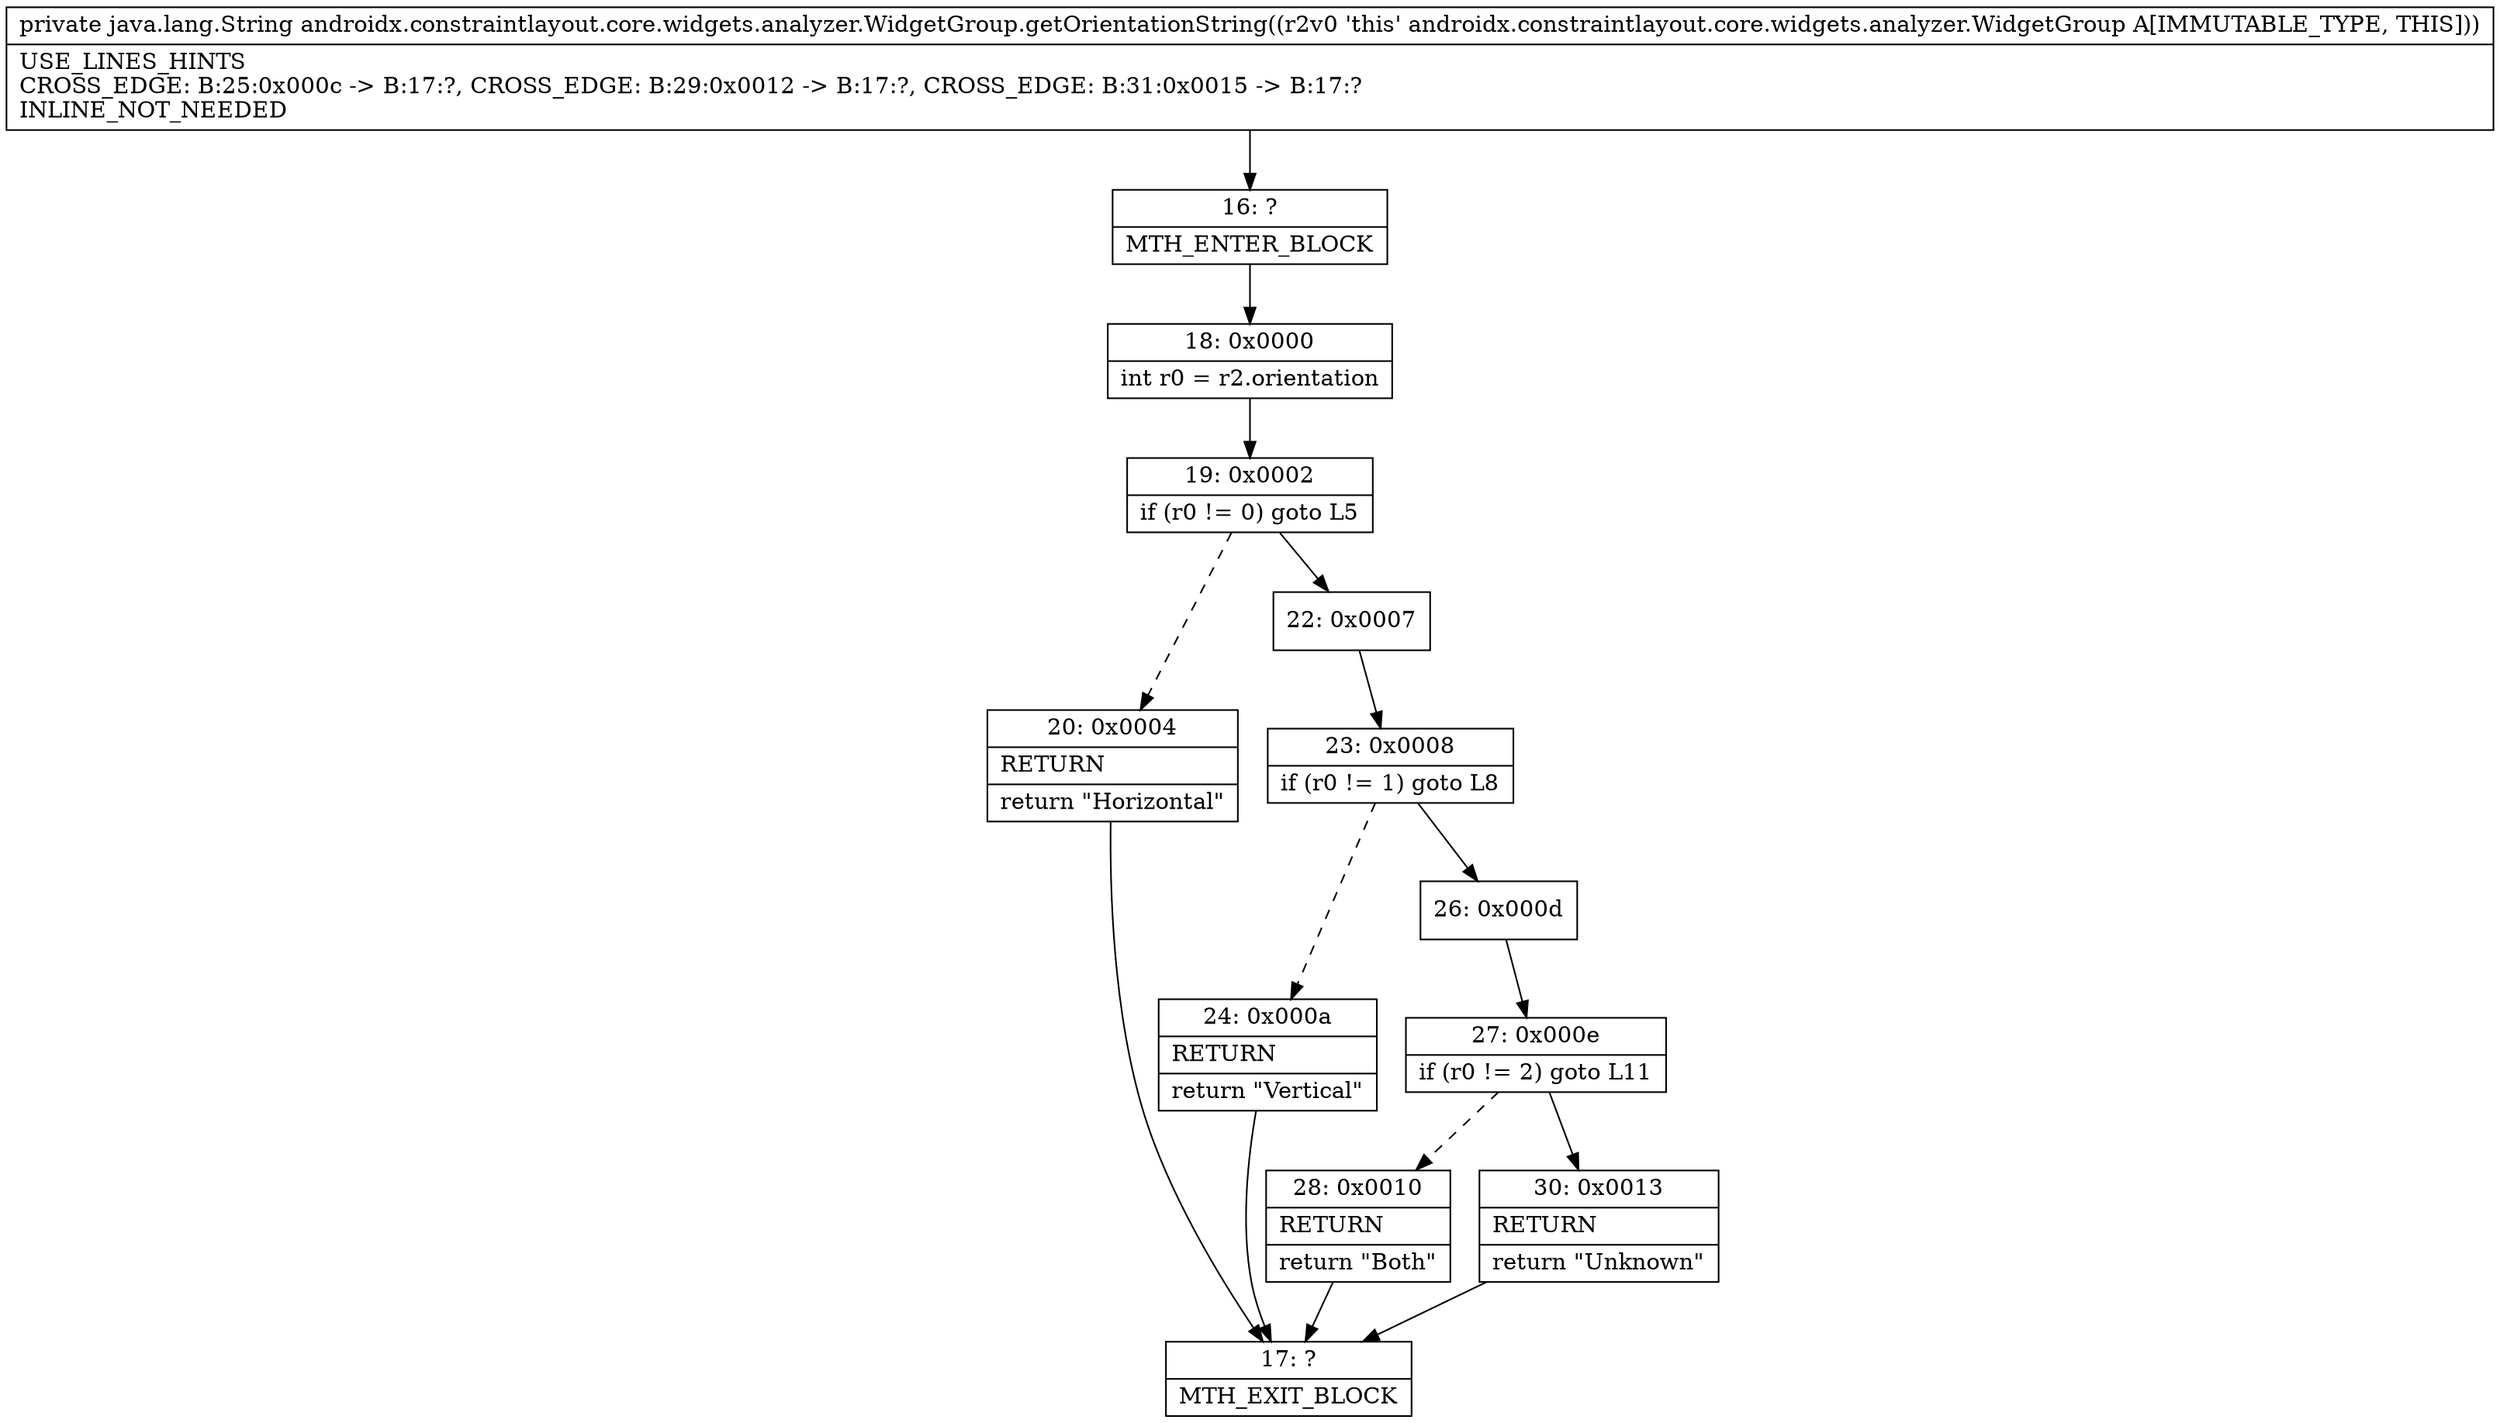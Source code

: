 digraph "CFG forandroidx.constraintlayout.core.widgets.analyzer.WidgetGroup.getOrientationString()Ljava\/lang\/String;" {
Node_16 [shape=record,label="{16\:\ ?|MTH_ENTER_BLOCK\l}"];
Node_18 [shape=record,label="{18\:\ 0x0000|int r0 = r2.orientation\l}"];
Node_19 [shape=record,label="{19\:\ 0x0002|if (r0 != 0) goto L5\l}"];
Node_20 [shape=record,label="{20\:\ 0x0004|RETURN\l|return \"Horizontal\"\l}"];
Node_17 [shape=record,label="{17\:\ ?|MTH_EXIT_BLOCK\l}"];
Node_22 [shape=record,label="{22\:\ 0x0007}"];
Node_23 [shape=record,label="{23\:\ 0x0008|if (r0 != 1) goto L8\l}"];
Node_24 [shape=record,label="{24\:\ 0x000a|RETURN\l|return \"Vertical\"\l}"];
Node_26 [shape=record,label="{26\:\ 0x000d}"];
Node_27 [shape=record,label="{27\:\ 0x000e|if (r0 != 2) goto L11\l}"];
Node_28 [shape=record,label="{28\:\ 0x0010|RETURN\l|return \"Both\"\l}"];
Node_30 [shape=record,label="{30\:\ 0x0013|RETURN\l|return \"Unknown\"\l}"];
MethodNode[shape=record,label="{private java.lang.String androidx.constraintlayout.core.widgets.analyzer.WidgetGroup.getOrientationString((r2v0 'this' androidx.constraintlayout.core.widgets.analyzer.WidgetGroup A[IMMUTABLE_TYPE, THIS]))  | USE_LINES_HINTS\lCROSS_EDGE: B:25:0x000c \-\> B:17:?, CROSS_EDGE: B:29:0x0012 \-\> B:17:?, CROSS_EDGE: B:31:0x0015 \-\> B:17:?\lINLINE_NOT_NEEDED\l}"];
MethodNode -> Node_16;Node_16 -> Node_18;
Node_18 -> Node_19;
Node_19 -> Node_20[style=dashed];
Node_19 -> Node_22;
Node_20 -> Node_17;
Node_22 -> Node_23;
Node_23 -> Node_24[style=dashed];
Node_23 -> Node_26;
Node_24 -> Node_17;
Node_26 -> Node_27;
Node_27 -> Node_28[style=dashed];
Node_27 -> Node_30;
Node_28 -> Node_17;
Node_30 -> Node_17;
}

